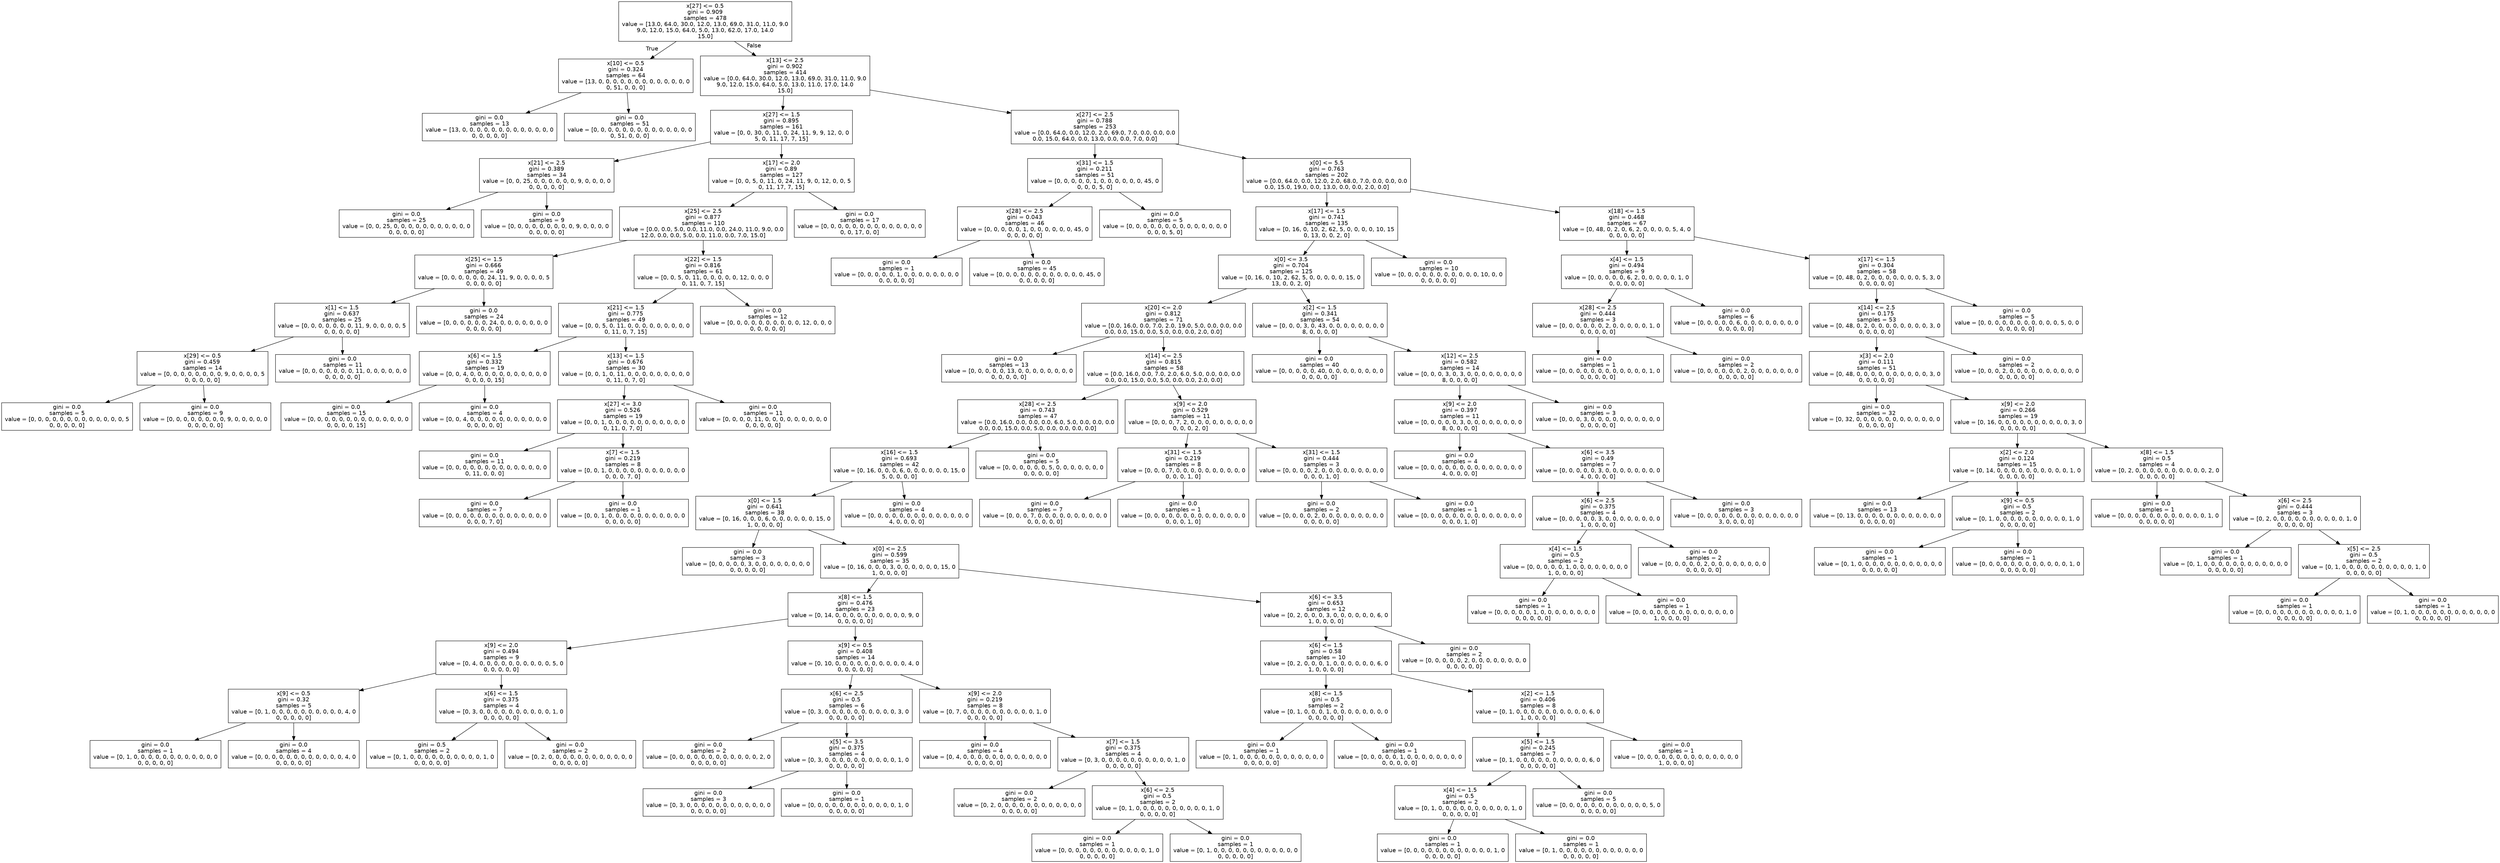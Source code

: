 digraph Tree {
node [shape=box, fontname="helvetica"] ;
edge [fontname="helvetica"] ;
0 [label="x[27] <= 0.5\ngini = 0.909\nsamples = 478\nvalue = [13.0, 64.0, 30.0, 12.0, 13.0, 69.0, 31.0, 11.0, 9.0\n9.0, 12.0, 15.0, 64.0, 5.0, 13.0, 62.0, 17.0, 14.0\n15.0]"] ;
1 [label="x[10] <= 0.5\ngini = 0.324\nsamples = 64\nvalue = [13, 0, 0, 0, 0, 0, 0, 0, 0, 0, 0, 0, 0, 0\n0, 51, 0, 0, 0]"] ;
0 -> 1 [labeldistance=2.5, labelangle=45, headlabel="True"] ;
2 [label="gini = 0.0\nsamples = 13\nvalue = [13, 0, 0, 0, 0, 0, 0, 0, 0, 0, 0, 0, 0, 0\n0, 0, 0, 0, 0]"] ;
1 -> 2 ;
3 [label="gini = 0.0\nsamples = 51\nvalue = [0, 0, 0, 0, 0, 0, 0, 0, 0, 0, 0, 0, 0, 0\n0, 51, 0, 0, 0]"] ;
1 -> 3 ;
4 [label="x[13] <= 2.5\ngini = 0.902\nsamples = 414\nvalue = [0.0, 64.0, 30.0, 12.0, 13.0, 69.0, 31.0, 11.0, 9.0\n9.0, 12.0, 15.0, 64.0, 5.0, 13.0, 11.0, 17.0, 14.0\n15.0]"] ;
0 -> 4 [labeldistance=2.5, labelangle=-45, headlabel="False"] ;
5 [label="x[27] <= 1.5\ngini = 0.895\nsamples = 161\nvalue = [0, 0, 30, 0, 11, 0, 24, 11, 9, 9, 12, 0, 0\n5, 0, 11, 17, 7, 15]"] ;
4 -> 5 ;
6 [label="x[21] <= 2.5\ngini = 0.389\nsamples = 34\nvalue = [0, 0, 25, 0, 0, 0, 0, 0, 0, 9, 0, 0, 0, 0\n0, 0, 0, 0, 0]"] ;
5 -> 6 ;
7 [label="gini = 0.0\nsamples = 25\nvalue = [0, 0, 25, 0, 0, 0, 0, 0, 0, 0, 0, 0, 0, 0\n0, 0, 0, 0, 0]"] ;
6 -> 7 ;
8 [label="gini = 0.0\nsamples = 9\nvalue = [0, 0, 0, 0, 0, 0, 0, 0, 0, 9, 0, 0, 0, 0\n0, 0, 0, 0, 0]"] ;
6 -> 8 ;
9 [label="x[17] <= 2.0\ngini = 0.89\nsamples = 127\nvalue = [0, 0, 5, 0, 11, 0, 24, 11, 9, 0, 12, 0, 0, 5\n0, 11, 17, 7, 15]"] ;
5 -> 9 ;
10 [label="x[25] <= 2.5\ngini = 0.877\nsamples = 110\nvalue = [0.0, 0.0, 5.0, 0.0, 11.0, 0.0, 24.0, 11.0, 9.0, 0.0\n12.0, 0.0, 0.0, 5.0, 0.0, 11.0, 0.0, 7.0, 15.0]"] ;
9 -> 10 ;
11 [label="x[25] <= 1.5\ngini = 0.666\nsamples = 49\nvalue = [0, 0, 0, 0, 0, 0, 24, 11, 9, 0, 0, 0, 0, 5\n0, 0, 0, 0, 0]"] ;
10 -> 11 ;
12 [label="x[1] <= 1.5\ngini = 0.637\nsamples = 25\nvalue = [0, 0, 0, 0, 0, 0, 0, 11, 9, 0, 0, 0, 0, 5\n0, 0, 0, 0, 0]"] ;
11 -> 12 ;
13 [label="x[29] <= 0.5\ngini = 0.459\nsamples = 14\nvalue = [0, 0, 0, 0, 0, 0, 0, 0, 9, 0, 0, 0, 0, 5\n0, 0, 0, 0, 0]"] ;
12 -> 13 ;
14 [label="gini = 0.0\nsamples = 5\nvalue = [0, 0, 0, 0, 0, 0, 0, 0, 0, 0, 0, 0, 0, 5\n0, 0, 0, 0, 0]"] ;
13 -> 14 ;
15 [label="gini = 0.0\nsamples = 9\nvalue = [0, 0, 0, 0, 0, 0, 0, 0, 9, 0, 0, 0, 0, 0\n0, 0, 0, 0, 0]"] ;
13 -> 15 ;
16 [label="gini = 0.0\nsamples = 11\nvalue = [0, 0, 0, 0, 0, 0, 0, 11, 0, 0, 0, 0, 0, 0\n0, 0, 0, 0, 0]"] ;
12 -> 16 ;
17 [label="gini = 0.0\nsamples = 24\nvalue = [0, 0, 0, 0, 0, 0, 24, 0, 0, 0, 0, 0, 0, 0\n0, 0, 0, 0, 0]"] ;
11 -> 17 ;
18 [label="x[22] <= 1.5\ngini = 0.816\nsamples = 61\nvalue = [0, 0, 5, 0, 11, 0, 0, 0, 0, 0, 12, 0, 0, 0\n0, 11, 0, 7, 15]"] ;
10 -> 18 ;
19 [label="x[21] <= 1.5\ngini = 0.775\nsamples = 49\nvalue = [0, 0, 5, 0, 11, 0, 0, 0, 0, 0, 0, 0, 0, 0\n0, 11, 0, 7, 15]"] ;
18 -> 19 ;
20 [label="x[6] <= 1.5\ngini = 0.332\nsamples = 19\nvalue = [0, 0, 4, 0, 0, 0, 0, 0, 0, 0, 0, 0, 0, 0\n0, 0, 0, 0, 15]"] ;
19 -> 20 ;
21 [label="gini = 0.0\nsamples = 15\nvalue = [0, 0, 0, 0, 0, 0, 0, 0, 0, 0, 0, 0, 0, 0\n0, 0, 0, 0, 15]"] ;
20 -> 21 ;
22 [label="gini = 0.0\nsamples = 4\nvalue = [0, 0, 4, 0, 0, 0, 0, 0, 0, 0, 0, 0, 0, 0\n0, 0, 0, 0, 0]"] ;
20 -> 22 ;
23 [label="x[13] <= 1.5\ngini = 0.676\nsamples = 30\nvalue = [0, 0, 1, 0, 11, 0, 0, 0, 0, 0, 0, 0, 0, 0\n0, 11, 0, 7, 0]"] ;
19 -> 23 ;
24 [label="x[27] <= 3.0\ngini = 0.526\nsamples = 19\nvalue = [0, 0, 1, 0, 0, 0, 0, 0, 0, 0, 0, 0, 0, 0\n0, 11, 0, 7, 0]"] ;
23 -> 24 ;
25 [label="gini = 0.0\nsamples = 11\nvalue = [0, 0, 0, 0, 0, 0, 0, 0, 0, 0, 0, 0, 0, 0\n0, 11, 0, 0, 0]"] ;
24 -> 25 ;
26 [label="x[7] <= 1.5\ngini = 0.219\nsamples = 8\nvalue = [0, 0, 1, 0, 0, 0, 0, 0, 0, 0, 0, 0, 0, 0\n0, 0, 0, 7, 0]"] ;
24 -> 26 ;
27 [label="gini = 0.0\nsamples = 7\nvalue = [0, 0, 0, 0, 0, 0, 0, 0, 0, 0, 0, 0, 0, 0\n0, 0, 0, 7, 0]"] ;
26 -> 27 ;
28 [label="gini = 0.0\nsamples = 1\nvalue = [0, 0, 1, 0, 0, 0, 0, 0, 0, 0, 0, 0, 0, 0\n0, 0, 0, 0, 0]"] ;
26 -> 28 ;
29 [label="gini = 0.0\nsamples = 11\nvalue = [0, 0, 0, 0, 11, 0, 0, 0, 0, 0, 0, 0, 0, 0\n0, 0, 0, 0, 0]"] ;
23 -> 29 ;
30 [label="gini = 0.0\nsamples = 12\nvalue = [0, 0, 0, 0, 0, 0, 0, 0, 0, 0, 12, 0, 0, 0\n0, 0, 0, 0, 0]"] ;
18 -> 30 ;
31 [label="gini = 0.0\nsamples = 17\nvalue = [0, 0, 0, 0, 0, 0, 0, 0, 0, 0, 0, 0, 0, 0\n0, 0, 17, 0, 0]"] ;
9 -> 31 ;
32 [label="x[27] <= 2.5\ngini = 0.788\nsamples = 253\nvalue = [0.0, 64.0, 0.0, 12.0, 2.0, 69.0, 7.0, 0.0, 0.0, 0.0\n0.0, 15.0, 64.0, 0.0, 13.0, 0.0, 0.0, 7.0, 0.0]"] ;
4 -> 32 ;
33 [label="x[31] <= 1.5\ngini = 0.211\nsamples = 51\nvalue = [0, 0, 0, 0, 0, 1, 0, 0, 0, 0, 0, 0, 45, 0\n0, 0, 0, 5, 0]"] ;
32 -> 33 ;
34 [label="x[28] <= 2.5\ngini = 0.043\nsamples = 46\nvalue = [0, 0, 0, 0, 0, 1, 0, 0, 0, 0, 0, 0, 45, 0\n0, 0, 0, 0, 0]"] ;
33 -> 34 ;
35 [label="gini = 0.0\nsamples = 1\nvalue = [0, 0, 0, 0, 0, 1, 0, 0, 0, 0, 0, 0, 0, 0\n0, 0, 0, 0, 0]"] ;
34 -> 35 ;
36 [label="gini = 0.0\nsamples = 45\nvalue = [0, 0, 0, 0, 0, 0, 0, 0, 0, 0, 0, 0, 45, 0\n0, 0, 0, 0, 0]"] ;
34 -> 36 ;
37 [label="gini = 0.0\nsamples = 5\nvalue = [0, 0, 0, 0, 0, 0, 0, 0, 0, 0, 0, 0, 0, 0\n0, 0, 0, 5, 0]"] ;
33 -> 37 ;
38 [label="x[0] <= 5.5\ngini = 0.763\nsamples = 202\nvalue = [0.0, 64.0, 0.0, 12.0, 2.0, 68.0, 7.0, 0.0, 0.0, 0.0\n0.0, 15.0, 19.0, 0.0, 13.0, 0.0, 0.0, 2.0, 0.0]"] ;
32 -> 38 ;
39 [label="x[17] <= 1.5\ngini = 0.741\nsamples = 135\nvalue = [0, 16, 0, 10, 2, 62, 5, 0, 0, 0, 0, 10, 15\n0, 13, 0, 0, 2, 0]"] ;
38 -> 39 ;
40 [label="x[0] <= 3.5\ngini = 0.704\nsamples = 125\nvalue = [0, 16, 0, 10, 2, 62, 5, 0, 0, 0, 0, 0, 15, 0\n13, 0, 0, 2, 0]"] ;
39 -> 40 ;
41 [label="x[20] <= 2.0\ngini = 0.812\nsamples = 71\nvalue = [0.0, 16.0, 0.0, 7.0, 2.0, 19.0, 5.0, 0.0, 0.0, 0.0\n0.0, 0.0, 15.0, 0.0, 5.0, 0.0, 0.0, 2.0, 0.0]"] ;
40 -> 41 ;
42 [label="gini = 0.0\nsamples = 13\nvalue = [0, 0, 0, 0, 0, 13, 0, 0, 0, 0, 0, 0, 0, 0\n0, 0, 0, 0, 0]"] ;
41 -> 42 ;
43 [label="x[14] <= 2.5\ngini = 0.815\nsamples = 58\nvalue = [0.0, 16.0, 0.0, 7.0, 2.0, 6.0, 5.0, 0.0, 0.0, 0.0\n0.0, 0.0, 15.0, 0.0, 5.0, 0.0, 0.0, 2.0, 0.0]"] ;
41 -> 43 ;
44 [label="x[28] <= 2.5\ngini = 0.743\nsamples = 47\nvalue = [0.0, 16.0, 0.0, 0.0, 0.0, 6.0, 5.0, 0.0, 0.0, 0.0\n0.0, 0.0, 15.0, 0.0, 5.0, 0.0, 0.0, 0.0, 0.0]"] ;
43 -> 44 ;
45 [label="x[16] <= 1.5\ngini = 0.693\nsamples = 42\nvalue = [0, 16, 0, 0, 0, 6, 0, 0, 0, 0, 0, 0, 15, 0\n5, 0, 0, 0, 0]"] ;
44 -> 45 ;
46 [label="x[0] <= 1.5\ngini = 0.641\nsamples = 38\nvalue = [0, 16, 0, 0, 0, 6, 0, 0, 0, 0, 0, 0, 15, 0\n1, 0, 0, 0, 0]"] ;
45 -> 46 ;
47 [label="gini = 0.0\nsamples = 3\nvalue = [0, 0, 0, 0, 0, 3, 0, 0, 0, 0, 0, 0, 0, 0\n0, 0, 0, 0, 0]"] ;
46 -> 47 ;
48 [label="x[0] <= 2.5\ngini = 0.599\nsamples = 35\nvalue = [0, 16, 0, 0, 0, 3, 0, 0, 0, 0, 0, 0, 15, 0\n1, 0, 0, 0, 0]"] ;
46 -> 48 ;
49 [label="x[8] <= 1.5\ngini = 0.476\nsamples = 23\nvalue = [0, 14, 0, 0, 0, 0, 0, 0, 0, 0, 0, 0, 9, 0\n0, 0, 0, 0, 0]"] ;
48 -> 49 ;
50 [label="x[9] <= 2.0\ngini = 0.494\nsamples = 9\nvalue = [0, 4, 0, 0, 0, 0, 0, 0, 0, 0, 0, 0, 5, 0\n0, 0, 0, 0, 0]"] ;
49 -> 50 ;
51 [label="x[9] <= 0.5\ngini = 0.32\nsamples = 5\nvalue = [0, 1, 0, 0, 0, 0, 0, 0, 0, 0, 0, 0, 4, 0\n0, 0, 0, 0, 0]"] ;
50 -> 51 ;
52 [label="gini = 0.0\nsamples = 1\nvalue = [0, 1, 0, 0, 0, 0, 0, 0, 0, 0, 0, 0, 0, 0\n0, 0, 0, 0, 0]"] ;
51 -> 52 ;
53 [label="gini = 0.0\nsamples = 4\nvalue = [0, 0, 0, 0, 0, 0, 0, 0, 0, 0, 0, 0, 4, 0\n0, 0, 0, 0, 0]"] ;
51 -> 53 ;
54 [label="x[6] <= 1.5\ngini = 0.375\nsamples = 4\nvalue = [0, 3, 0, 0, 0, 0, 0, 0, 0, 0, 0, 0, 1, 0\n0, 0, 0, 0, 0]"] ;
50 -> 54 ;
55 [label="gini = 0.5\nsamples = 2\nvalue = [0, 1, 0, 0, 0, 0, 0, 0, 0, 0, 0, 0, 1, 0\n0, 0, 0, 0, 0]"] ;
54 -> 55 ;
56 [label="gini = 0.0\nsamples = 2\nvalue = [0, 2, 0, 0, 0, 0, 0, 0, 0, 0, 0, 0, 0, 0\n0, 0, 0, 0, 0]"] ;
54 -> 56 ;
57 [label="x[9] <= 0.5\ngini = 0.408\nsamples = 14\nvalue = [0, 10, 0, 0, 0, 0, 0, 0, 0, 0, 0, 0, 4, 0\n0, 0, 0, 0, 0]"] ;
49 -> 57 ;
58 [label="x[6] <= 2.5\ngini = 0.5\nsamples = 6\nvalue = [0, 3, 0, 0, 0, 0, 0, 0, 0, 0, 0, 0, 3, 0\n0, 0, 0, 0, 0]"] ;
57 -> 58 ;
59 [label="gini = 0.0\nsamples = 2\nvalue = [0, 0, 0, 0, 0, 0, 0, 0, 0, 0, 0, 0, 2, 0\n0, 0, 0, 0, 0]"] ;
58 -> 59 ;
60 [label="x[5] <= 3.5\ngini = 0.375\nsamples = 4\nvalue = [0, 3, 0, 0, 0, 0, 0, 0, 0, 0, 0, 0, 1, 0\n0, 0, 0, 0, 0]"] ;
58 -> 60 ;
61 [label="gini = 0.0\nsamples = 3\nvalue = [0, 3, 0, 0, 0, 0, 0, 0, 0, 0, 0, 0, 0, 0\n0, 0, 0, 0, 0]"] ;
60 -> 61 ;
62 [label="gini = 0.0\nsamples = 1\nvalue = [0, 0, 0, 0, 0, 0, 0, 0, 0, 0, 0, 0, 1, 0\n0, 0, 0, 0, 0]"] ;
60 -> 62 ;
63 [label="x[9] <= 2.0\ngini = 0.219\nsamples = 8\nvalue = [0, 7, 0, 0, 0, 0, 0, 0, 0, 0, 0, 0, 1, 0\n0, 0, 0, 0, 0]"] ;
57 -> 63 ;
64 [label="gini = 0.0\nsamples = 4\nvalue = [0, 4, 0, 0, 0, 0, 0, 0, 0, 0, 0, 0, 0, 0\n0, 0, 0, 0, 0]"] ;
63 -> 64 ;
65 [label="x[7] <= 1.5\ngini = 0.375\nsamples = 4\nvalue = [0, 3, 0, 0, 0, 0, 0, 0, 0, 0, 0, 0, 1, 0\n0, 0, 0, 0, 0]"] ;
63 -> 65 ;
66 [label="gini = 0.0\nsamples = 2\nvalue = [0, 2, 0, 0, 0, 0, 0, 0, 0, 0, 0, 0, 0, 0\n0, 0, 0, 0, 0]"] ;
65 -> 66 ;
67 [label="x[6] <= 2.5\ngini = 0.5\nsamples = 2\nvalue = [0, 1, 0, 0, 0, 0, 0, 0, 0, 0, 0, 0, 1, 0\n0, 0, 0, 0, 0]"] ;
65 -> 67 ;
68 [label="gini = 0.0\nsamples = 1\nvalue = [0, 0, 0, 0, 0, 0, 0, 0, 0, 0, 0, 0, 1, 0\n0, 0, 0, 0, 0]"] ;
67 -> 68 ;
69 [label="gini = 0.0\nsamples = 1\nvalue = [0, 1, 0, 0, 0, 0, 0, 0, 0, 0, 0, 0, 0, 0\n0, 0, 0, 0, 0]"] ;
67 -> 69 ;
70 [label="x[6] <= 3.5\ngini = 0.653\nsamples = 12\nvalue = [0, 2, 0, 0, 0, 3, 0, 0, 0, 0, 0, 0, 6, 0\n1, 0, 0, 0, 0]"] ;
48 -> 70 ;
71 [label="x[6] <= 1.5\ngini = 0.58\nsamples = 10\nvalue = [0, 2, 0, 0, 0, 1, 0, 0, 0, 0, 0, 0, 6, 0\n1, 0, 0, 0, 0]"] ;
70 -> 71 ;
72 [label="x[8] <= 1.5\ngini = 0.5\nsamples = 2\nvalue = [0, 1, 0, 0, 0, 1, 0, 0, 0, 0, 0, 0, 0, 0\n0, 0, 0, 0, 0]"] ;
71 -> 72 ;
73 [label="gini = 0.0\nsamples = 1\nvalue = [0, 1, 0, 0, 0, 0, 0, 0, 0, 0, 0, 0, 0, 0\n0, 0, 0, 0, 0]"] ;
72 -> 73 ;
74 [label="gini = 0.0\nsamples = 1\nvalue = [0, 0, 0, 0, 0, 1, 0, 0, 0, 0, 0, 0, 0, 0\n0, 0, 0, 0, 0]"] ;
72 -> 74 ;
75 [label="x[2] <= 1.5\ngini = 0.406\nsamples = 8\nvalue = [0, 1, 0, 0, 0, 0, 0, 0, 0, 0, 0, 0, 6, 0\n1, 0, 0, 0, 0]"] ;
71 -> 75 ;
76 [label="x[5] <= 1.5\ngini = 0.245\nsamples = 7\nvalue = [0, 1, 0, 0, 0, 0, 0, 0, 0, 0, 0, 0, 6, 0\n0, 0, 0, 0, 0]"] ;
75 -> 76 ;
77 [label="x[4] <= 1.5\ngini = 0.5\nsamples = 2\nvalue = [0, 1, 0, 0, 0, 0, 0, 0, 0, 0, 0, 0, 1, 0\n0, 0, 0, 0, 0]"] ;
76 -> 77 ;
78 [label="gini = 0.0\nsamples = 1\nvalue = [0, 0, 0, 0, 0, 0, 0, 0, 0, 0, 0, 0, 1, 0\n0, 0, 0, 0, 0]"] ;
77 -> 78 ;
79 [label="gini = 0.0\nsamples = 1\nvalue = [0, 1, 0, 0, 0, 0, 0, 0, 0, 0, 0, 0, 0, 0\n0, 0, 0, 0, 0]"] ;
77 -> 79 ;
80 [label="gini = 0.0\nsamples = 5\nvalue = [0, 0, 0, 0, 0, 0, 0, 0, 0, 0, 0, 0, 5, 0\n0, 0, 0, 0, 0]"] ;
76 -> 80 ;
81 [label="gini = 0.0\nsamples = 1\nvalue = [0, 0, 0, 0, 0, 0, 0, 0, 0, 0, 0, 0, 0, 0\n1, 0, 0, 0, 0]"] ;
75 -> 81 ;
82 [label="gini = 0.0\nsamples = 2\nvalue = [0, 0, 0, 0, 0, 2, 0, 0, 0, 0, 0, 0, 0, 0\n0, 0, 0, 0, 0]"] ;
70 -> 82 ;
83 [label="gini = 0.0\nsamples = 4\nvalue = [0, 0, 0, 0, 0, 0, 0, 0, 0, 0, 0, 0, 0, 0\n4, 0, 0, 0, 0]"] ;
45 -> 83 ;
84 [label="gini = 0.0\nsamples = 5\nvalue = [0, 0, 0, 0, 0, 0, 5, 0, 0, 0, 0, 0, 0, 0\n0, 0, 0, 0, 0]"] ;
44 -> 84 ;
85 [label="x[9] <= 2.0\ngini = 0.529\nsamples = 11\nvalue = [0, 0, 0, 7, 2, 0, 0, 0, 0, 0, 0, 0, 0, 0\n0, 0, 0, 2, 0]"] ;
43 -> 85 ;
86 [label="x[31] <= 1.5\ngini = 0.219\nsamples = 8\nvalue = [0, 0, 0, 7, 0, 0, 0, 0, 0, 0, 0, 0, 0, 0\n0, 0, 0, 1, 0]"] ;
85 -> 86 ;
87 [label="gini = 0.0\nsamples = 7\nvalue = [0, 0, 0, 7, 0, 0, 0, 0, 0, 0, 0, 0, 0, 0\n0, 0, 0, 0, 0]"] ;
86 -> 87 ;
88 [label="gini = 0.0\nsamples = 1\nvalue = [0, 0, 0, 0, 0, 0, 0, 0, 0, 0, 0, 0, 0, 0\n0, 0, 0, 1, 0]"] ;
86 -> 88 ;
89 [label="x[31] <= 1.5\ngini = 0.444\nsamples = 3\nvalue = [0, 0, 0, 0, 2, 0, 0, 0, 0, 0, 0, 0, 0, 0\n0, 0, 0, 1, 0]"] ;
85 -> 89 ;
90 [label="gini = 0.0\nsamples = 2\nvalue = [0, 0, 0, 0, 2, 0, 0, 0, 0, 0, 0, 0, 0, 0\n0, 0, 0, 0, 0]"] ;
89 -> 90 ;
91 [label="gini = 0.0\nsamples = 1\nvalue = [0, 0, 0, 0, 0, 0, 0, 0, 0, 0, 0, 0, 0, 0\n0, 0, 0, 1, 0]"] ;
89 -> 91 ;
92 [label="x[2] <= 1.5\ngini = 0.341\nsamples = 54\nvalue = [0, 0, 0, 3, 0, 43, 0, 0, 0, 0, 0, 0, 0, 0\n8, 0, 0, 0, 0]"] ;
40 -> 92 ;
93 [label="gini = 0.0\nsamples = 40\nvalue = [0, 0, 0, 0, 0, 40, 0, 0, 0, 0, 0, 0, 0, 0\n0, 0, 0, 0, 0]"] ;
92 -> 93 ;
94 [label="x[12] <= 2.5\ngini = 0.582\nsamples = 14\nvalue = [0, 0, 0, 3, 0, 3, 0, 0, 0, 0, 0, 0, 0, 0\n8, 0, 0, 0, 0]"] ;
92 -> 94 ;
95 [label="x[9] <= 2.0\ngini = 0.397\nsamples = 11\nvalue = [0, 0, 0, 0, 0, 3, 0, 0, 0, 0, 0, 0, 0, 0\n8, 0, 0, 0, 0]"] ;
94 -> 95 ;
96 [label="gini = 0.0\nsamples = 4\nvalue = [0, 0, 0, 0, 0, 0, 0, 0, 0, 0, 0, 0, 0, 0\n4, 0, 0, 0, 0]"] ;
95 -> 96 ;
97 [label="x[6] <= 3.5\ngini = 0.49\nsamples = 7\nvalue = [0, 0, 0, 0, 0, 3, 0, 0, 0, 0, 0, 0, 0, 0\n4, 0, 0, 0, 0]"] ;
95 -> 97 ;
98 [label="x[6] <= 2.5\ngini = 0.375\nsamples = 4\nvalue = [0, 0, 0, 0, 0, 3, 0, 0, 0, 0, 0, 0, 0, 0\n1, 0, 0, 0, 0]"] ;
97 -> 98 ;
99 [label="x[4] <= 1.5\ngini = 0.5\nsamples = 2\nvalue = [0, 0, 0, 0, 0, 1, 0, 0, 0, 0, 0, 0, 0, 0\n1, 0, 0, 0, 0]"] ;
98 -> 99 ;
100 [label="gini = 0.0\nsamples = 1\nvalue = [0, 0, 0, 0, 0, 1, 0, 0, 0, 0, 0, 0, 0, 0\n0, 0, 0, 0, 0]"] ;
99 -> 100 ;
101 [label="gini = 0.0\nsamples = 1\nvalue = [0, 0, 0, 0, 0, 0, 0, 0, 0, 0, 0, 0, 0, 0\n1, 0, 0, 0, 0]"] ;
99 -> 101 ;
102 [label="gini = 0.0\nsamples = 2\nvalue = [0, 0, 0, 0, 0, 2, 0, 0, 0, 0, 0, 0, 0, 0\n0, 0, 0, 0, 0]"] ;
98 -> 102 ;
103 [label="gini = 0.0\nsamples = 3\nvalue = [0, 0, 0, 0, 0, 0, 0, 0, 0, 0, 0, 0, 0, 0\n3, 0, 0, 0, 0]"] ;
97 -> 103 ;
104 [label="gini = 0.0\nsamples = 3\nvalue = [0, 0, 0, 3, 0, 0, 0, 0, 0, 0, 0, 0, 0, 0\n0, 0, 0, 0, 0]"] ;
94 -> 104 ;
105 [label="gini = 0.0\nsamples = 10\nvalue = [0, 0, 0, 0, 0, 0, 0, 0, 0, 0, 0, 10, 0, 0\n0, 0, 0, 0, 0]"] ;
39 -> 105 ;
106 [label="x[18] <= 1.5\ngini = 0.468\nsamples = 67\nvalue = [0, 48, 0, 2, 0, 6, 2, 0, 0, 0, 0, 5, 4, 0\n0, 0, 0, 0, 0]"] ;
38 -> 106 ;
107 [label="x[4] <= 1.5\ngini = 0.494\nsamples = 9\nvalue = [0, 0, 0, 0, 0, 6, 2, 0, 0, 0, 0, 0, 1, 0\n0, 0, 0, 0, 0]"] ;
106 -> 107 ;
108 [label="x[28] <= 2.5\ngini = 0.444\nsamples = 3\nvalue = [0, 0, 0, 0, 0, 0, 2, 0, 0, 0, 0, 0, 1, 0\n0, 0, 0, 0, 0]"] ;
107 -> 108 ;
109 [label="gini = 0.0\nsamples = 1\nvalue = [0, 0, 0, 0, 0, 0, 0, 0, 0, 0, 0, 0, 1, 0\n0, 0, 0, 0, 0]"] ;
108 -> 109 ;
110 [label="gini = 0.0\nsamples = 2\nvalue = [0, 0, 0, 0, 0, 0, 2, 0, 0, 0, 0, 0, 0, 0\n0, 0, 0, 0, 0]"] ;
108 -> 110 ;
111 [label="gini = 0.0\nsamples = 6\nvalue = [0, 0, 0, 0, 0, 6, 0, 0, 0, 0, 0, 0, 0, 0\n0, 0, 0, 0, 0]"] ;
107 -> 111 ;
112 [label="x[17] <= 1.5\ngini = 0.304\nsamples = 58\nvalue = [0, 48, 0, 2, 0, 0, 0, 0, 0, 0, 0, 5, 3, 0\n0, 0, 0, 0, 0]"] ;
106 -> 112 ;
113 [label="x[14] <= 2.5\ngini = 0.175\nsamples = 53\nvalue = [0, 48, 0, 2, 0, 0, 0, 0, 0, 0, 0, 0, 3, 0\n0, 0, 0, 0, 0]"] ;
112 -> 113 ;
114 [label="x[3] <= 2.0\ngini = 0.111\nsamples = 51\nvalue = [0, 48, 0, 0, 0, 0, 0, 0, 0, 0, 0, 0, 3, 0\n0, 0, 0, 0, 0]"] ;
113 -> 114 ;
115 [label="gini = 0.0\nsamples = 32\nvalue = [0, 32, 0, 0, 0, 0, 0, 0, 0, 0, 0, 0, 0, 0\n0, 0, 0, 0, 0]"] ;
114 -> 115 ;
116 [label="x[9] <= 2.0\ngini = 0.266\nsamples = 19\nvalue = [0, 16, 0, 0, 0, 0, 0, 0, 0, 0, 0, 0, 3, 0\n0, 0, 0, 0, 0]"] ;
114 -> 116 ;
117 [label="x[2] <= 2.0\ngini = 0.124\nsamples = 15\nvalue = [0, 14, 0, 0, 0, 0, 0, 0, 0, 0, 0, 0, 1, 0\n0, 0, 0, 0, 0]"] ;
116 -> 117 ;
118 [label="gini = 0.0\nsamples = 13\nvalue = [0, 13, 0, 0, 0, 0, 0, 0, 0, 0, 0, 0, 0, 0\n0, 0, 0, 0, 0]"] ;
117 -> 118 ;
119 [label="x[9] <= 0.5\ngini = 0.5\nsamples = 2\nvalue = [0, 1, 0, 0, 0, 0, 0, 0, 0, 0, 0, 0, 1, 0\n0, 0, 0, 0, 0]"] ;
117 -> 119 ;
120 [label="gini = 0.0\nsamples = 1\nvalue = [0, 1, 0, 0, 0, 0, 0, 0, 0, 0, 0, 0, 0, 0\n0, 0, 0, 0, 0]"] ;
119 -> 120 ;
121 [label="gini = 0.0\nsamples = 1\nvalue = [0, 0, 0, 0, 0, 0, 0, 0, 0, 0, 0, 0, 1, 0\n0, 0, 0, 0, 0]"] ;
119 -> 121 ;
122 [label="x[8] <= 1.5\ngini = 0.5\nsamples = 4\nvalue = [0, 2, 0, 0, 0, 0, 0, 0, 0, 0, 0, 0, 2, 0\n0, 0, 0, 0, 0]"] ;
116 -> 122 ;
123 [label="gini = 0.0\nsamples = 1\nvalue = [0, 0, 0, 0, 0, 0, 0, 0, 0, 0, 0, 0, 1, 0\n0, 0, 0, 0, 0]"] ;
122 -> 123 ;
124 [label="x[6] <= 2.5\ngini = 0.444\nsamples = 3\nvalue = [0, 2, 0, 0, 0, 0, 0, 0, 0, 0, 0, 0, 1, 0\n0, 0, 0, 0, 0]"] ;
122 -> 124 ;
125 [label="gini = 0.0\nsamples = 1\nvalue = [0, 1, 0, 0, 0, 0, 0, 0, 0, 0, 0, 0, 0, 0\n0, 0, 0, 0, 0]"] ;
124 -> 125 ;
126 [label="x[5] <= 2.5\ngini = 0.5\nsamples = 2\nvalue = [0, 1, 0, 0, 0, 0, 0, 0, 0, 0, 0, 0, 1, 0\n0, 0, 0, 0, 0]"] ;
124 -> 126 ;
127 [label="gini = 0.0\nsamples = 1\nvalue = [0, 0, 0, 0, 0, 0, 0, 0, 0, 0, 0, 0, 1, 0\n0, 0, 0, 0, 0]"] ;
126 -> 127 ;
128 [label="gini = 0.0\nsamples = 1\nvalue = [0, 1, 0, 0, 0, 0, 0, 0, 0, 0, 0, 0, 0, 0\n0, 0, 0, 0, 0]"] ;
126 -> 128 ;
129 [label="gini = 0.0\nsamples = 2\nvalue = [0, 0, 0, 2, 0, 0, 0, 0, 0, 0, 0, 0, 0, 0\n0, 0, 0, 0, 0]"] ;
113 -> 129 ;
130 [label="gini = 0.0\nsamples = 5\nvalue = [0, 0, 0, 0, 0, 0, 0, 0, 0, 0, 0, 5, 0, 0\n0, 0, 0, 0, 0]"] ;
112 -> 130 ;
}